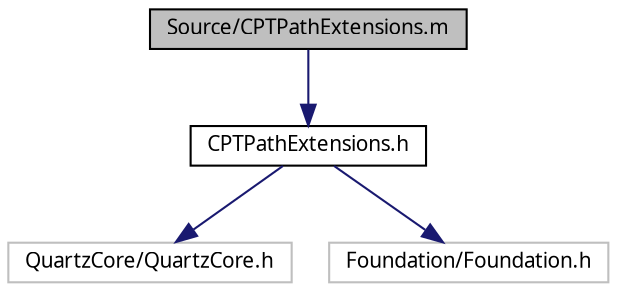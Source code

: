 digraph G
{
  bgcolor="transparent";
  edge [fontname="Lucinda Grande",fontsize="10",labelfontname="Lucinda Grande",labelfontsize="10"];
  node [fontname="Lucinda Grande",fontsize="10",shape=record];
  Node1 [label="Source/CPTPathExtensions.m",height=0.2,width=0.4,color="black", fillcolor="grey75", style="filled" fontcolor="black"];
  Node1 -> Node2 [color="midnightblue",fontsize="10",style="solid",fontname="Lucinda Grande"];
  Node2 [label="CPTPathExtensions.h",height=0.2,width=0.4,color="black",URL="$_c_p_t_path_extensions_8h.html"];
  Node2 -> Node3 [color="midnightblue",fontsize="10",style="solid",fontname="Lucinda Grande"];
  Node3 [label="QuartzCore/QuartzCore.h",height=0.2,width=0.4,color="grey75"];
  Node2 -> Node4 [color="midnightblue",fontsize="10",style="solid",fontname="Lucinda Grande"];
  Node4 [label="Foundation/Foundation.h",height=0.2,width=0.4,color="grey75"];
}
